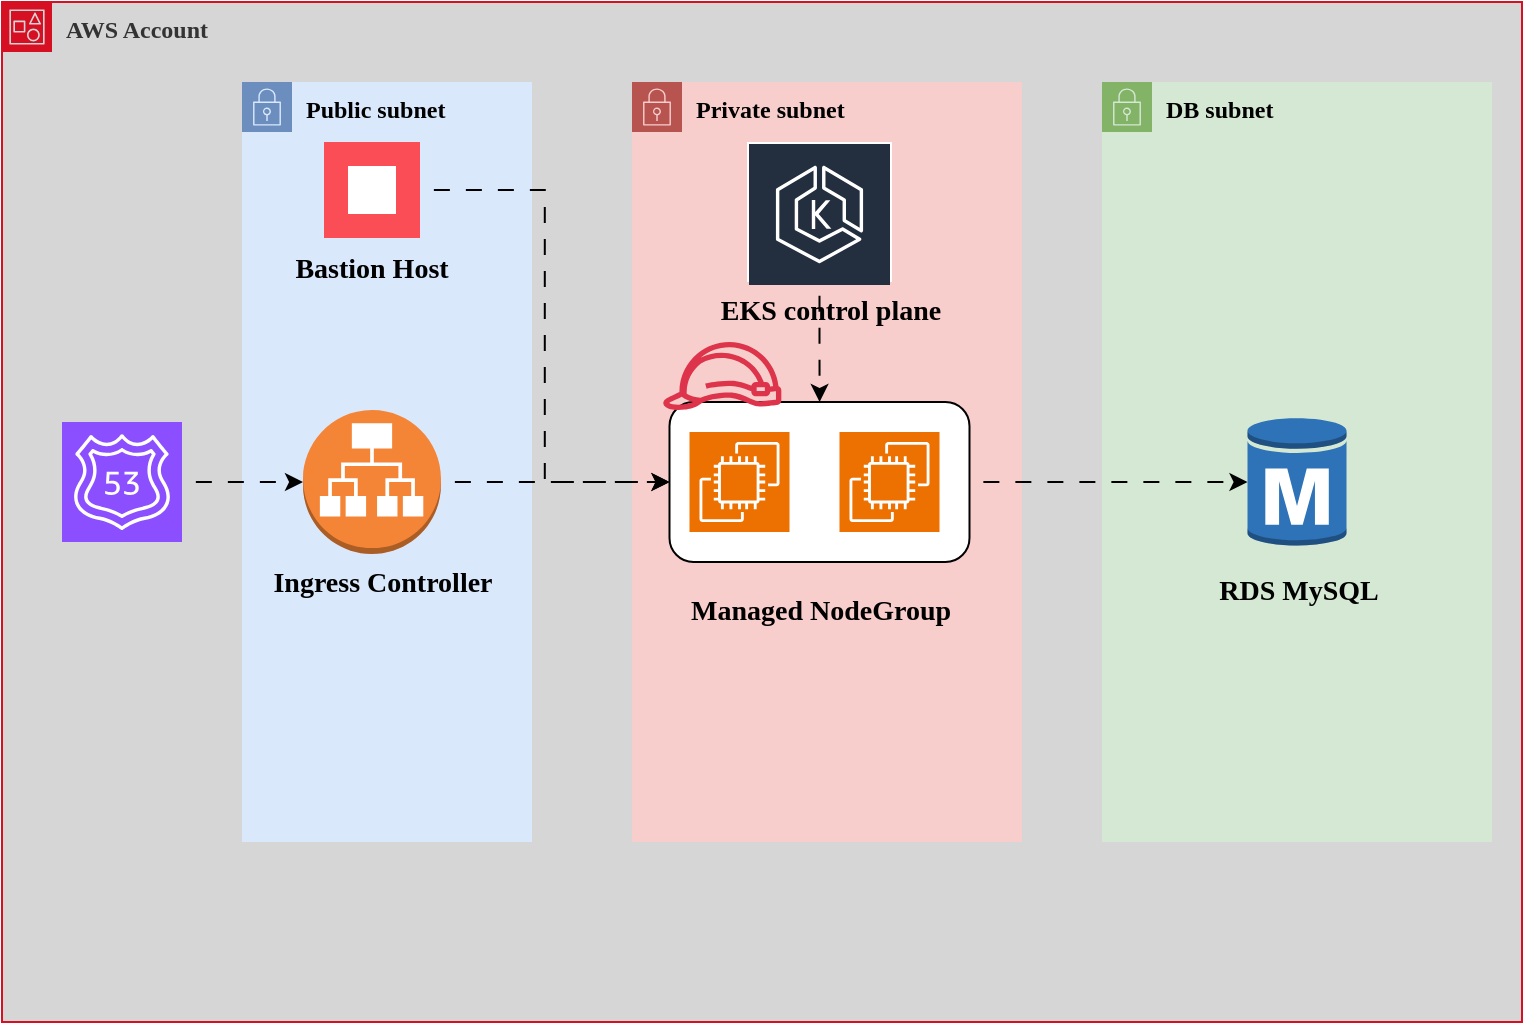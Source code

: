 <mxfile version="24.8.4">
  <diagram name="Page-1" id="i_xEsvh39rMq015timQ2">
    <mxGraphModel dx="1259" dy="686" grid="1" gridSize="10" guides="1" tooltips="1" connect="1" arrows="1" fold="1" page="1" pageScale="1" pageWidth="850" pageHeight="1100" math="0" shadow="0">
      <root>
        <mxCell id="0" />
        <mxCell id="1" parent="0" />
        <mxCell id="Bzz1_AComHtCyPnoAPtP-1" value="&lt;b&gt;&lt;font face=&quot;Comic Sans MS&quot;&gt;AWS Account&lt;/font&gt;&lt;/b&gt;" style="points=[[0,0],[0.25,0],[0.5,0],[0.75,0],[1,0],[1,0.25],[1,0.5],[1,0.75],[1,1],[0.75,1],[0.5,1],[0.25,1],[0,1],[0,0.75],[0,0.5],[0,0.25]];outlineConnect=0;html=1;whiteSpace=wrap;fontSize=12;fontStyle=0;container=1;pointerEvents=0;collapsible=0;recursiveResize=0;shape=mxgraph.aws4.group;grIcon=mxgraph.aws4.group_account;verticalAlign=top;align=left;spacingLeft=30;dashed=0;fillColor=#D6D6D6;fontColor=#333333;strokeColor=#d70f23;" vertex="1" parent="1">
          <mxGeometry x="80" y="80" width="760" height="510" as="geometry" />
        </mxCell>
        <mxCell id="Bzz1_AComHtCyPnoAPtP-2" value="&lt;b&gt;&lt;font face=&quot;Comic Sans MS&quot;&gt;Public subnet&lt;/font&gt;&lt;/b&gt;" style="points=[[0,0],[0.25,0],[0.5,0],[0.75,0],[1,0],[1,0.25],[1,0.5],[1,0.75],[1,1],[0.75,1],[0.5,1],[0.25,1],[0,1],[0,0.75],[0,0.5],[0,0.25]];outlineConnect=0;html=1;whiteSpace=wrap;fontSize=12;fontStyle=0;container=1;pointerEvents=0;collapsible=0;recursiveResize=0;shape=mxgraph.aws4.group;grIcon=mxgraph.aws4.group_security_group;grStroke=0;strokeColor=#6c8ebf;fillColor=#dae8fc;verticalAlign=top;align=left;spacingLeft=30;dashed=0;" vertex="1" parent="Bzz1_AComHtCyPnoAPtP-1">
          <mxGeometry x="120" y="40" width="145" height="380" as="geometry" />
        </mxCell>
        <mxCell id="Bzz1_AComHtCyPnoAPtP-19" value="" style="outlineConnect=0;dashed=0;verticalLabelPosition=bottom;verticalAlign=top;align=center;html=1;shape=mxgraph.aws3.application_load_balancer;fillColor=#F58536;gradientColor=none;" vertex="1" parent="Bzz1_AComHtCyPnoAPtP-2">
          <mxGeometry x="30.5" y="164" width="69" height="72" as="geometry" />
        </mxCell>
        <mxCell id="Bzz1_AComHtCyPnoAPtP-20" value="" style="shape=image;html=1;verticalAlign=top;verticalLabelPosition=bottom;labelBackgroundColor=#ffffff;imageAspect=0;aspect=fixed;image=https://cdn4.iconfinder.com/data/icons/ios-web-user-interface-multi-circle-flat-vol-5/512/Collection_folder_data_group_locked_security_secure_lock-128.png" vertex="1" parent="Bzz1_AComHtCyPnoAPtP-2">
          <mxGeometry x="45" y="135" width="40" height="40" as="geometry" />
        </mxCell>
        <mxCell id="Bzz1_AComHtCyPnoAPtP-27" value="Bastion Host" style="shape=rect;fillColor=#FA4D56;aspect=fixed;resizable=0;labelPosition=center;verticalLabelPosition=bottom;align=center;verticalAlign=top;strokeColor=none;fontSize=14;fontStyle=1;fontFamily=Comic Sans MS;" vertex="1" parent="Bzz1_AComHtCyPnoAPtP-2">
          <mxGeometry x="41" y="30" width="48" height="48" as="geometry" />
        </mxCell>
        <mxCell id="Bzz1_AComHtCyPnoAPtP-28" value="" style="fillColor=#ffffff;strokeColor=none;dashed=0;outlineConnect=0;html=1;labelPosition=center;verticalLabelPosition=bottom;verticalAlign=top;part=1;movable=0;resizable=0;rotatable=0;shape=mxgraph.ibm_cloud.bastion-host" vertex="1" parent="Bzz1_AComHtCyPnoAPtP-27">
          <mxGeometry width="24" height="24" relative="1" as="geometry">
            <mxPoint x="12" y="12" as="offset" />
          </mxGeometry>
        </mxCell>
        <mxCell id="Bzz1_AComHtCyPnoAPtP-33" value="&lt;b&gt;&lt;font face=&quot;Comic Sans MS&quot; style=&quot;font-size: 14px;&quot;&gt;Ingress Controller&lt;/font&gt;&lt;/b&gt;" style="text;html=1;align=center;verticalAlign=middle;resizable=0;points=[];autosize=1;strokeColor=none;fillColor=none;" vertex="1" parent="Bzz1_AComHtCyPnoAPtP-2">
          <mxGeometry x="-5" y="236" width="150" height="30" as="geometry" />
        </mxCell>
        <mxCell id="Bzz1_AComHtCyPnoAPtP-4" value="&lt;b&gt;&lt;font face=&quot;Comic Sans MS&quot;&gt;Private subnet&lt;/font&gt;&lt;/b&gt;" style="points=[[0,0],[0.25,0],[0.5,0],[0.75,0],[1,0],[1,0.25],[1,0.5],[1,0.75],[1,1],[0.75,1],[0.5,1],[0.25,1],[0,1],[0,0.75],[0,0.5],[0,0.25]];outlineConnect=0;html=1;whiteSpace=wrap;fontSize=12;fontStyle=0;container=1;pointerEvents=0;collapsible=0;recursiveResize=0;shape=mxgraph.aws4.group;grIcon=mxgraph.aws4.group_security_group;grStroke=0;strokeColor=#b85450;fillColor=#f8cecc;verticalAlign=top;align=left;spacingLeft=30;dashed=0;" vertex="1" parent="Bzz1_AComHtCyPnoAPtP-1">
          <mxGeometry x="315" y="40" width="195" height="380" as="geometry" />
        </mxCell>
        <mxCell id="Bzz1_AComHtCyPnoAPtP-16" style="edgeStyle=orthogonalEdgeStyle;rounded=0;orthogonalLoop=1;jettySize=auto;html=1;flowAnimation=1;" edge="1" parent="Bzz1_AComHtCyPnoAPtP-4" source="Bzz1_AComHtCyPnoAPtP-6" target="Bzz1_AComHtCyPnoAPtP-10">
          <mxGeometry relative="1" as="geometry" />
        </mxCell>
        <mxCell id="Bzz1_AComHtCyPnoAPtP-6" value="" style="sketch=0;outlineConnect=0;fontColor=#232F3E;gradientColor=none;strokeColor=#ffffff;fillColor=#232F3E;dashed=0;verticalLabelPosition=middle;verticalAlign=bottom;align=center;html=1;whiteSpace=wrap;fontSize=10;fontStyle=1;spacing=3;shape=mxgraph.aws4.productIcon;prIcon=mxgraph.aws4.eks;" vertex="1" parent="Bzz1_AComHtCyPnoAPtP-4">
          <mxGeometry x="57.5" y="30" width="72.5" height="70" as="geometry" />
        </mxCell>
        <mxCell id="Bzz1_AComHtCyPnoAPtP-15" value="" style="group" vertex="1" connectable="0" parent="Bzz1_AComHtCyPnoAPtP-4">
          <mxGeometry x="18.75" y="160" width="150" height="80" as="geometry" />
        </mxCell>
        <mxCell id="Bzz1_AComHtCyPnoAPtP-10" value="" style="rounded=1;whiteSpace=wrap;html=1;" vertex="1" parent="Bzz1_AComHtCyPnoAPtP-15">
          <mxGeometry width="150" height="80" as="geometry" />
        </mxCell>
        <mxCell id="Bzz1_AComHtCyPnoAPtP-12" value="" style="sketch=0;points=[[0,0,0],[0.25,0,0],[0.5,0,0],[0.75,0,0],[1,0,0],[0,1,0],[0.25,1,0],[0.5,1,0],[0.75,1,0],[1,1,0],[0,0.25,0],[0,0.5,0],[0,0.75,0],[1,0.25,0],[1,0.5,0],[1,0.75,0]];outlineConnect=0;fontColor=#232F3E;fillColor=#ED7100;strokeColor=#ffffff;dashed=0;verticalLabelPosition=bottom;verticalAlign=top;align=center;html=1;fontSize=12;fontStyle=0;aspect=fixed;shape=mxgraph.aws4.resourceIcon;resIcon=mxgraph.aws4.ec2;" vertex="1" parent="Bzz1_AComHtCyPnoAPtP-15">
          <mxGeometry x="85" y="15" width="50" height="50" as="geometry" />
        </mxCell>
        <mxCell id="Bzz1_AComHtCyPnoAPtP-11" value="" style="sketch=0;points=[[0,0,0],[0.25,0,0],[0.5,0,0],[0.75,0,0],[1,0,0],[0,1,0],[0.25,1,0],[0.5,1,0],[0.75,1,0],[1,1,0],[0,0.25,0],[0,0.5,0],[0,0.75,0],[1,0.25,0],[1,0.5,0],[1,0.75,0]];outlineConnect=0;fontColor=#232F3E;fillColor=#ED7100;strokeColor=#ffffff;dashed=0;verticalLabelPosition=bottom;verticalAlign=top;align=center;html=1;fontSize=12;fontStyle=0;aspect=fixed;shape=mxgraph.aws4.resourceIcon;resIcon=mxgraph.aws4.ec2;" vertex="1" parent="Bzz1_AComHtCyPnoAPtP-15">
          <mxGeometry x="10" y="15" width="50" height="50" as="geometry" />
        </mxCell>
        <mxCell id="Bzz1_AComHtCyPnoAPtP-17" value="" style="shape=image;html=1;verticalAlign=top;verticalLabelPosition=bottom;labelBackgroundColor=#ffffff;imageAspect=0;aspect=fixed;image=https://cdn4.iconfinder.com/data/icons/ios-web-user-interface-multi-circle-flat-vol-5/512/Collection_folder_data_group_locked_security_secure_lock-128.png" vertex="1" parent="Bzz1_AComHtCyPnoAPtP-4">
          <mxGeometry x="118.75" y="20" width="40" height="40" as="geometry" />
        </mxCell>
        <mxCell id="Bzz1_AComHtCyPnoAPtP-18" value="" style="shape=image;html=1;verticalAlign=top;verticalLabelPosition=bottom;labelBackgroundColor=#ffffff;imageAspect=0;aspect=fixed;image=https://cdn4.iconfinder.com/data/icons/ios-web-user-interface-multi-circle-flat-vol-5/512/Collection_folder_data_group_locked_security_secure_lock-128.png" vertex="1" parent="Bzz1_AComHtCyPnoAPtP-4">
          <mxGeometry x="145" y="130" width="40" height="40" as="geometry" />
        </mxCell>
        <mxCell id="Bzz1_AComHtCyPnoAPtP-30" value="" style="sketch=0;outlineConnect=0;fontColor=#232F3E;gradientColor=none;fillColor=#DD344C;strokeColor=none;dashed=0;verticalLabelPosition=bottom;verticalAlign=top;align=center;html=1;fontSize=12;fontStyle=0;aspect=fixed;pointerEvents=1;shape=mxgraph.aws4.role;" vertex="1" parent="Bzz1_AComHtCyPnoAPtP-4">
          <mxGeometry x="15" y="130" width="60.27" height="34" as="geometry" />
        </mxCell>
        <mxCell id="Bzz1_AComHtCyPnoAPtP-35" value="&lt;b&gt;&lt;font face=&quot;Comic Sans MS&quot; style=&quot;font-size: 14px;&quot;&gt;Managed NodeGroup&lt;/font&gt;&lt;/b&gt;" style="text;html=1;align=center;verticalAlign=middle;resizable=0;points=[];autosize=1;strokeColor=none;fillColor=none;" vertex="1" parent="Bzz1_AComHtCyPnoAPtP-4">
          <mxGeometry x="13.75" y="250" width="160" height="30" as="geometry" />
        </mxCell>
        <mxCell id="Bzz1_AComHtCyPnoAPtP-36" value="&lt;b&gt;&lt;font face=&quot;Comic Sans MS&quot; style=&quot;font-size: 14px;&quot;&gt;EKS control plane&lt;/font&gt;&lt;/b&gt;" style="text;html=1;align=center;verticalAlign=middle;resizable=0;points=[];autosize=1;strokeColor=none;fillColor=none;" vertex="1" parent="Bzz1_AComHtCyPnoAPtP-4">
          <mxGeometry x="28.75" y="100" width="140" height="30" as="geometry" />
        </mxCell>
        <mxCell id="Bzz1_AComHtCyPnoAPtP-5" value="&lt;b&gt;&lt;font face=&quot;Comic Sans MS&quot;&gt;DB subnet&lt;/font&gt;&lt;/b&gt;" style="points=[[0,0],[0.25,0],[0.5,0],[0.75,0],[1,0],[1,0.25],[1,0.5],[1,0.75],[1,1],[0.75,1],[0.5,1],[0.25,1],[0,1],[0,0.75],[0,0.5],[0,0.25]];outlineConnect=0;html=1;whiteSpace=wrap;fontSize=12;fontStyle=0;container=1;pointerEvents=0;collapsible=0;recursiveResize=0;shape=mxgraph.aws4.group;grIcon=mxgraph.aws4.group_security_group;grStroke=0;strokeColor=#82b366;fillColor=#d5e8d4;verticalAlign=top;align=left;spacingLeft=30;dashed=0;" vertex="1" parent="Bzz1_AComHtCyPnoAPtP-1">
          <mxGeometry x="550" y="40" width="195" height="380" as="geometry" />
        </mxCell>
        <mxCell id="Bzz1_AComHtCyPnoAPtP-24" value="" style="outlineConnect=0;dashed=0;verticalLabelPosition=bottom;verticalAlign=top;align=center;html=1;shape=mxgraph.aws3.rds_db_instance;fillColor=#2E73B8;gradientColor=none;" vertex="1" parent="Bzz1_AComHtCyPnoAPtP-5">
          <mxGeometry x="72.75" y="167" width="49.5" height="66" as="geometry" />
        </mxCell>
        <mxCell id="Bzz1_AComHtCyPnoAPtP-26" value="" style="shape=image;html=1;verticalAlign=top;verticalLabelPosition=bottom;labelBackgroundColor=#ffffff;imageAspect=0;aspect=fixed;image=https://cdn4.iconfinder.com/data/icons/ios-web-user-interface-multi-circle-flat-vol-5/512/Collection_folder_data_group_locked_security_secure_lock-128.png" vertex="1" parent="Bzz1_AComHtCyPnoAPtP-5">
          <mxGeometry x="90" y="135" width="40" height="40" as="geometry" />
        </mxCell>
        <mxCell id="Bzz1_AComHtCyPnoAPtP-37" value="&lt;b&gt;&lt;font face=&quot;Comic Sans MS&quot; style=&quot;font-size: 14px;&quot;&gt;RDS MySQL&lt;/font&gt;&lt;/b&gt;" style="text;html=1;align=center;verticalAlign=middle;resizable=0;points=[];autosize=1;strokeColor=none;fillColor=none;" vertex="1" parent="Bzz1_AComHtCyPnoAPtP-5">
          <mxGeometry x="42.5" y="240" width="110" height="30" as="geometry" />
        </mxCell>
        <mxCell id="Bzz1_AComHtCyPnoAPtP-21" style="edgeStyle=orthogonalEdgeStyle;rounded=0;orthogonalLoop=1;jettySize=auto;html=1;entryX=0;entryY=0.5;entryDx=0;entryDy=0;flowAnimation=1;" edge="1" parent="Bzz1_AComHtCyPnoAPtP-1" source="Bzz1_AComHtCyPnoAPtP-19" target="Bzz1_AComHtCyPnoAPtP-10">
          <mxGeometry relative="1" as="geometry" />
        </mxCell>
        <mxCell id="Bzz1_AComHtCyPnoAPtP-23" style="edgeStyle=orthogonalEdgeStyle;rounded=0;orthogonalLoop=1;jettySize=auto;html=1;flowAnimation=1;" edge="1" parent="Bzz1_AComHtCyPnoAPtP-1" source="Bzz1_AComHtCyPnoAPtP-22" target="Bzz1_AComHtCyPnoAPtP-19">
          <mxGeometry relative="1" as="geometry" />
        </mxCell>
        <mxCell id="Bzz1_AComHtCyPnoAPtP-22" value="" style="sketch=0;points=[[0,0,0],[0.25,0,0],[0.5,0,0],[0.75,0,0],[1,0,0],[0,1,0],[0.25,1,0],[0.5,1,0],[0.75,1,0],[1,1,0],[0,0.25,0],[0,0.5,0],[0,0.75,0],[1,0.25,0],[1,0.5,0],[1,0.75,0]];outlineConnect=0;fontColor=#232F3E;fillColor=#8C4FFF;strokeColor=#ffffff;dashed=0;verticalLabelPosition=bottom;verticalAlign=top;align=center;html=1;fontSize=12;fontStyle=0;aspect=fixed;shape=mxgraph.aws4.resourceIcon;resIcon=mxgraph.aws4.route_53;" vertex="1" parent="Bzz1_AComHtCyPnoAPtP-1">
          <mxGeometry x="30" y="210" width="60" height="60" as="geometry" />
        </mxCell>
        <mxCell id="Bzz1_AComHtCyPnoAPtP-25" style="edgeStyle=orthogonalEdgeStyle;rounded=0;orthogonalLoop=1;jettySize=auto;html=1;entryX=0;entryY=0.5;entryDx=0;entryDy=0;entryPerimeter=0;exitX=1;exitY=0.5;exitDx=0;exitDy=0;flowAnimation=1;" edge="1" parent="Bzz1_AComHtCyPnoAPtP-1" source="Bzz1_AComHtCyPnoAPtP-10" target="Bzz1_AComHtCyPnoAPtP-24">
          <mxGeometry relative="1" as="geometry">
            <mxPoint x="490" y="240" as="sourcePoint" />
          </mxGeometry>
        </mxCell>
        <mxCell id="Bzz1_AComHtCyPnoAPtP-29" style="edgeStyle=orthogonalEdgeStyle;rounded=0;orthogonalLoop=1;jettySize=auto;html=1;entryX=0;entryY=0.5;entryDx=0;entryDy=0;exitX=1;exitY=0.5;exitDx=0;exitDy=0;flowAnimation=1;" edge="1" parent="Bzz1_AComHtCyPnoAPtP-1" source="Bzz1_AComHtCyPnoAPtP-27" target="Bzz1_AComHtCyPnoAPtP-10">
          <mxGeometry relative="1" as="geometry" />
        </mxCell>
      </root>
    </mxGraphModel>
  </diagram>
</mxfile>
